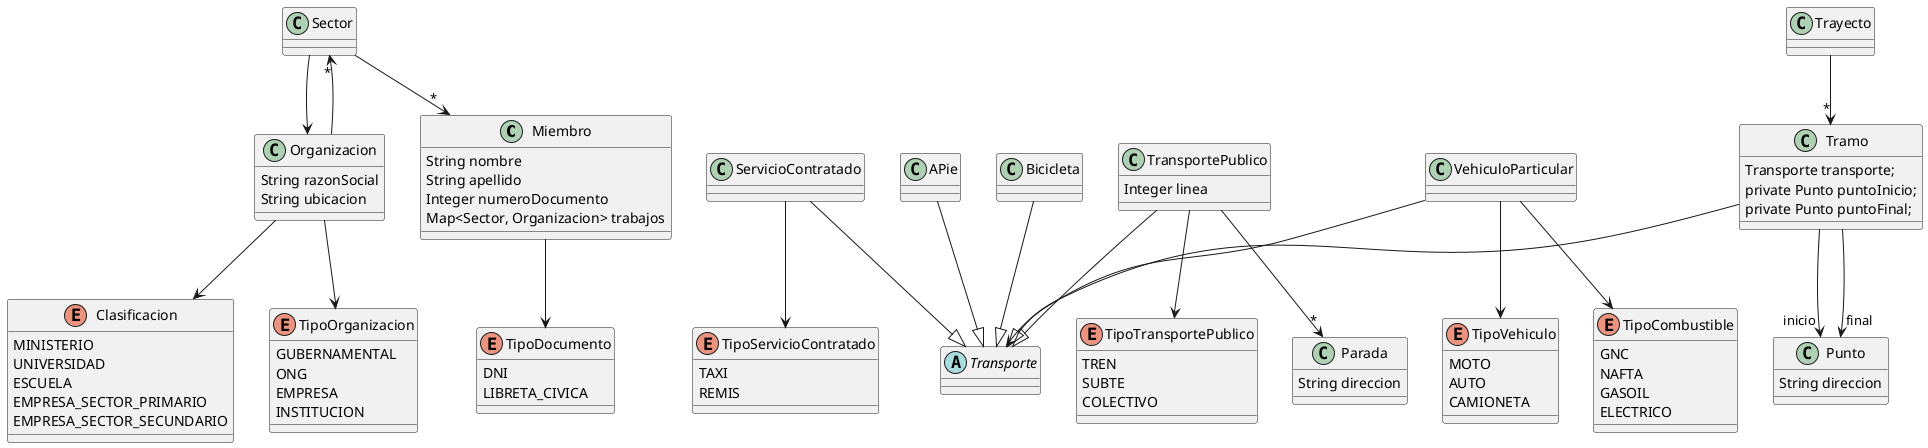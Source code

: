 @startuml

class Miembro {
    String nombre
    String apellido
    Integer numeroDocumento
    Map<Sector, Organizacion> trabajos
}

enum TipoDocumento {
    DNI
    LIBRETA_CIVICA
}

enum Clasificacion {
    MINISTERIO
    UNIVERSIDAD
    ESCUELA
    EMPRESA_SECTOR_PRIMARIO
    EMPRESA_SECTOR_SECUNDARIO
}

class Organizacion {
    String razonSocial
    String ubicacion
}

class Sector

enum TipoOrganizacion {
    GUBERNAMENTAL
    ONG
    EMPRESA
    INSTITUCION
}

class APie
class Bicicleta

class Parada {
    String direccion
}


class ServicioContratado

enum TipoCombustible {
    GNC
    NAFTA
    GASOIL
    ELECTRICO
}

enum TipoServicioContratado {
    TAXI
    REMIS
}

enum TipoTransportePublico {
    TREN
    SUBTE
    COLECTIVO
}

enum TipoVehiculo {
    MOTO
    AUTO
    CAMIONETA
}

abstract class Transporte

class TransportePublico {
    Integer linea
}

class VehiculoParticular

class Punto {
    String direccion
}

class Tramo {
    Transporte transporte;
  private Punto puntoInicio;
  private Punto puntoFinal;
}
class Trayecto

Miembro --> TipoDocumento

Organizacion --> TipoOrganizacion
Organizacion --> Clasificacion
Organizacion --> "*" Sector
Sector --> Organizacion
Sector --> "*" Miembro

APie --|> Transporte
Bicicleta --|> Transporte
ServicioContratado --|> Transporte
ServicioContratado --> TipoServicioContratado
TransportePublico --|> Transporte
TransportePublico --> TipoTransportePublico
TransportePublico --> "*" Parada
VehiculoParticular --|> Transporte
VehiculoParticular --> TipoVehiculo
VehiculoParticular --> TipoCombustible

Tramo --> Transporte
Tramo --> "inicio" Punto
Tramo --> "final" Punto
Trayecto --> "*" Tramo

@enduml